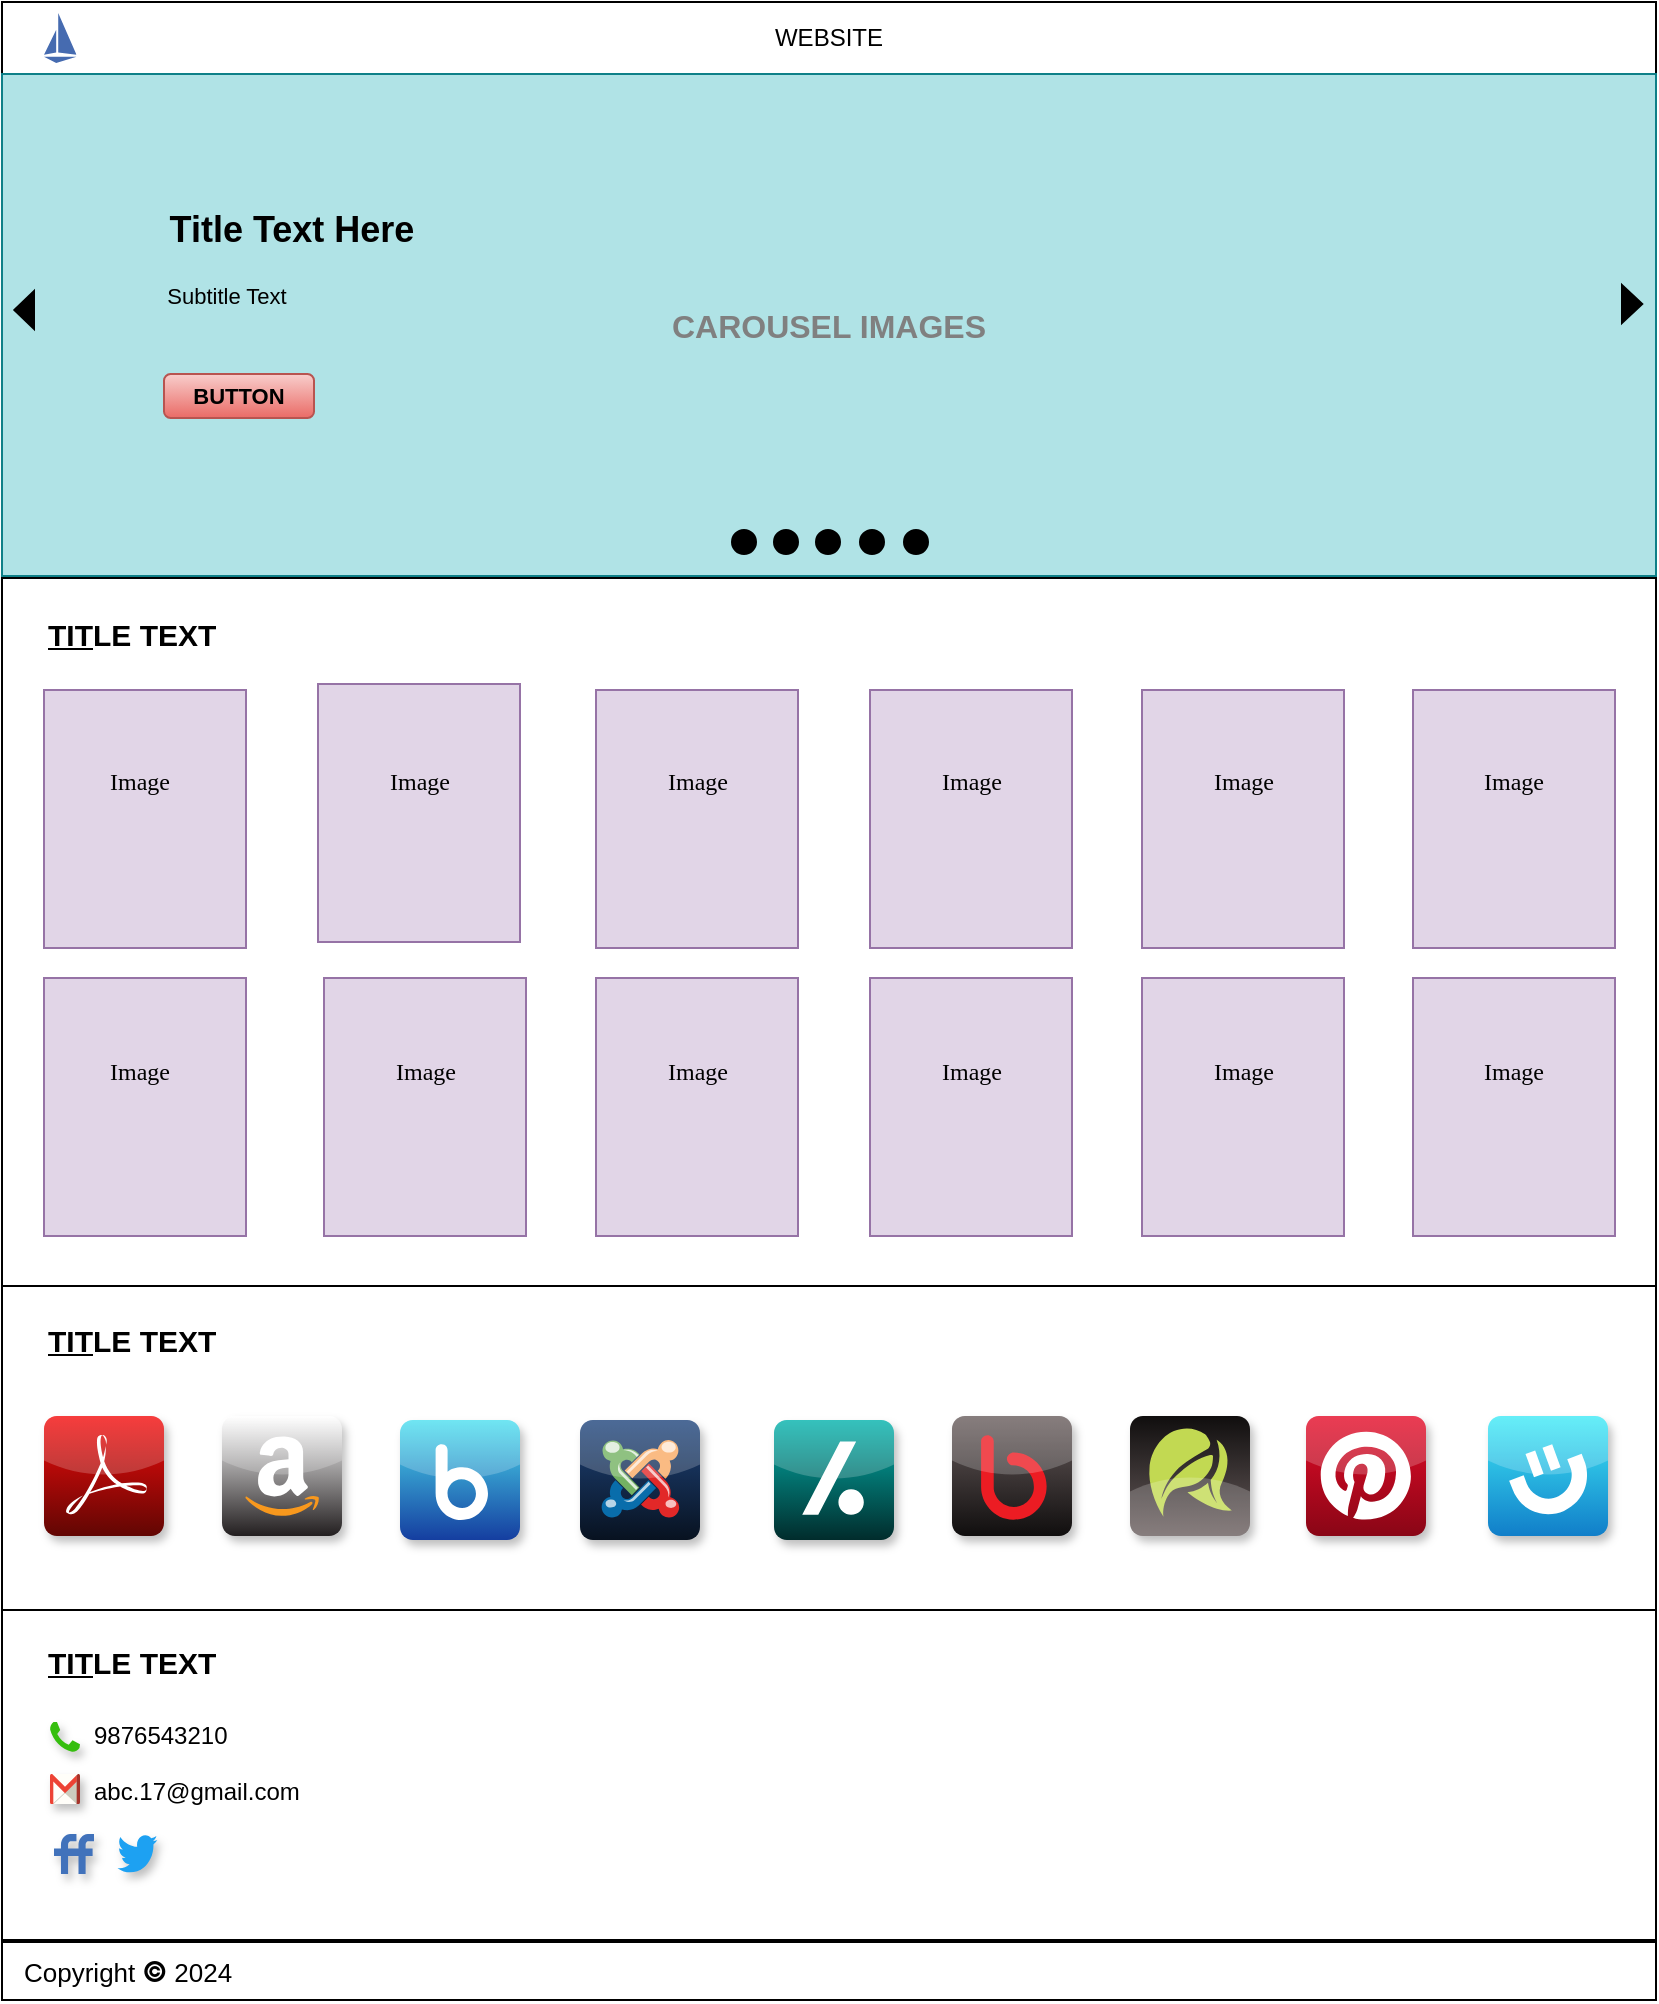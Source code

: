 <mxfile version="24.7.16">
  <diagram name="Page-1" id="u-TijtCvfhiPi-FsUIMJ">
    <mxGraphModel dx="958" dy="317" grid="0" gridSize="10" guides="1" tooltips="1" connect="1" arrows="1" fold="1" page="1" pageScale="1" pageWidth="827" pageHeight="1169" math="0" shadow="0">
      <root>
        <mxCell id="0" />
        <mxCell id="1" parent="0" />
        <mxCell id="cfiWxP6kujYvzcGbKNt3-1" value="WEBSITE" style="rounded=0;whiteSpace=wrap;html=1;movable=1;resizable=1;rotatable=1;deletable=1;editable=1;locked=0;connectable=1;" parent="1" vertex="1">
          <mxGeometry width="827" height="36" as="geometry" />
        </mxCell>
        <mxCell id="cfiWxP6kujYvzcGbKNt3-4" value="" style="shape=image;html=1;verticalAlign=top;verticalLabelPosition=bottom;labelBackgroundColor=#ffffff;imageAspect=0;aspect=fixed;image=https://cdn1.iconfinder.com/data/icons/100-basic-for-user-interface/32/78-user-128.png;" parent="1" vertex="1">
          <mxGeometry x="769" y="11" width="14" height="14" as="geometry" />
        </mxCell>
        <mxCell id="cfiWxP6kujYvzcGbKNt3-8" value="" style="shape=image;html=1;verticalAlign=top;verticalLabelPosition=bottom;labelBackgroundColor=#ffffff;imageAspect=0;aspect=fixed;image=https://cdn0.iconfinder.com/data/icons/business-collection-2027/60/cart-5-128.png" parent="1" vertex="1">
          <mxGeometry x="791" y="8.5" width="19" height="19" as="geometry" />
        </mxCell>
        <mxCell id="cfiWxP6kujYvzcGbKNt3-10" value="" style="shape=image;html=1;verticalAlign=top;verticalLabelPosition=bottom;labelBackgroundColor=#ffffff;imageAspect=0;aspect=fixed;image=https://cdn0.iconfinder.com/data/icons/payment-76/512/search-128.png" parent="1" vertex="1">
          <mxGeometry x="748" y="11" width="16" height="16" as="geometry" />
        </mxCell>
        <mxCell id="cfiWxP6kujYvzcGbKNt3-11" value="" style="editableCssRules=.*;html=1;shape=image;verticalLabelPosition=bottom;labelBackgroundColor=#ffffff;verticalAlign=top;aspect=fixed;imageAspect=0;image=data:image/svg+xml,PHN2ZyB4bWxucz0iaHR0cDovL3d3dy53My5vcmcvMjAwMC9zdmciIHhtbG5zOnY9Imh0dHBzOi8vdmVjdGEuaW8vbmFubyIgd2lkdGg9IjE2MCIgaGVpZ2h0PSIyNDAiIHZpZXdCb3g9IjAgMCAxNjAgMjQwIj4mI3hhOwk8c3R5bGUgdHlwZT0idGV4dC9jc3MiPiYjeGE7CS5zdDB7ZmlsbDojNDY2YmIwO30mI3hhOwk8L3N0eWxlPiYjeGE7CTxwYXRoIGNsYXNzPSJzdDAiIGQ9Ik02MCAyNDBMMCAyMTBoMTYwem0wLTE2MEwwIDIwMGw2MC0xMHpNNzAgMHYxOTBsOTAgMTB6Ii8+JiN4YTs8L3N2Zz4=;fontColor=default;" parent="1" vertex="1">
          <mxGeometry x="21" y="5.5" width="16.25" height="25" as="geometry" />
        </mxCell>
        <mxCell id="cfiWxP6kujYvzcGbKNt3-12" value="&lt;b&gt;&lt;font color=&quot;#808080&quot; style=&quot;font-size: 16px;&quot;&gt;CAROUSEL IMAGES&lt;/font&gt;&lt;/b&gt;" style="rounded=0;whiteSpace=wrap;html=1;glass=0;fillColor=#b0e3e6;strokeColor=#0e8088;" parent="1" vertex="1">
          <mxGeometry y="36" width="827" height="251" as="geometry" />
        </mxCell>
        <mxCell id="GHpfekgdThD2EtUDsVV2-3" value="&lt;b&gt;&lt;font style=&quot;font-size: 18px;&quot;&gt;Title Text Here&lt;/font&gt;&lt;/b&gt;" style="text;strokeColor=none;align=center;fillColor=none;html=1;verticalAlign=middle;whiteSpace=wrap;rounded=0;fontFamily=Helvetica;fontSize=12;fontColor=default;resizable=1;" vertex="1" parent="1">
          <mxGeometry x="72" y="96" width="146" height="36" as="geometry" />
        </mxCell>
        <mxCell id="GHpfekgdThD2EtUDsVV2-4" value="&lt;font style=&quot;font-size: 11px;&quot;&gt;Subtitle Text&lt;/font&gt;" style="text;strokeColor=none;align=center;fillColor=none;html=1;verticalAlign=middle;whiteSpace=wrap;rounded=0;fontFamily=Helvetica;fontSize=12;fontColor=default;resizable=1;" vertex="1" parent="1">
          <mxGeometry x="76" y="132" width="73" height="30" as="geometry" />
        </mxCell>
        <mxCell id="GHpfekgdThD2EtUDsVV2-5" value="&lt;b&gt;&lt;font style=&quot;font-size: 11px;&quot;&gt;BUTTON&lt;/font&gt;&lt;/b&gt;" style="rounded=1;whiteSpace=wrap;html=1;strokeColor=#b85450;align=center;verticalAlign=middle;fontFamily=Helvetica;fontSize=12;resizable=1;fillColor=#f8cecc;gradientColor=#ea6b66;" vertex="1" parent="1">
          <mxGeometry x="81" y="186" width="75" height="22" as="geometry" />
        </mxCell>
        <mxCell id="GHpfekgdThD2EtUDsVV2-6" value="" style="shape=mxgraph.arrows2.wedgeArrow;html=1;bendable=0;startWidth=9.474;fillColor=strokeColor;defaultFillColor=invert;defaultGradientColor=invert;rounded=0;fontFamily=Helvetica;fontSize=12;fontColor=default;resizable=1;entryX=0.908;entryY=0.438;entryDx=0;entryDy=0;entryPerimeter=0;" edge="1" parent="1">
          <mxGeometry width="100" height="100" relative="1" as="geometry">
            <mxPoint x="16" y="154" as="sourcePoint" />
            <mxPoint x="6.166" y="153.998" as="targetPoint" />
          </mxGeometry>
        </mxCell>
        <mxCell id="GHpfekgdThD2EtUDsVV2-8" value="" style="shape=mxgraph.arrows2.wedgeArrow;html=1;bendable=0;startWidth=9.474;fillColor=strokeColor;defaultFillColor=invert;defaultGradientColor=invert;rounded=0;fontFamily=Helvetica;fontSize=12;fontColor=default;resizable=1;" edge="1" parent="1">
          <mxGeometry width="100" height="100" relative="1" as="geometry">
            <mxPoint x="810" y="151" as="sourcePoint" />
            <mxPoint x="820.131" y="151" as="targetPoint" />
          </mxGeometry>
        </mxCell>
        <mxCell id="GHpfekgdThD2EtUDsVV2-9" value="" style="ellipse;whiteSpace=wrap;html=1;aspect=fixed;rounded=0;strokeColor=default;align=center;verticalAlign=middle;fontFamily=Helvetica;fontSize=12;fontColor=default;resizable=1;fillColor=#000000;" vertex="1" parent="1">
          <mxGeometry x="365" y="264" width="12" height="12" as="geometry" />
        </mxCell>
        <mxCell id="GHpfekgdThD2EtUDsVV2-10" value="" style="ellipse;whiteSpace=wrap;html=1;aspect=fixed;rounded=0;strokeColor=default;align=center;verticalAlign=middle;fontFamily=Helvetica;fontSize=12;fontColor=default;resizable=1;fillColor=#000000;" vertex="1" parent="1">
          <mxGeometry x="386" y="264" width="12" height="12" as="geometry" />
        </mxCell>
        <mxCell id="GHpfekgdThD2EtUDsVV2-11" value="" style="ellipse;whiteSpace=wrap;html=1;aspect=fixed;rounded=0;strokeColor=default;align=center;verticalAlign=middle;fontFamily=Helvetica;fontSize=12;fontColor=default;resizable=1;fillColor=#000000;" vertex="1" parent="1">
          <mxGeometry x="407" y="264" width="12" height="12" as="geometry" />
        </mxCell>
        <mxCell id="GHpfekgdThD2EtUDsVV2-12" value="" style="ellipse;whiteSpace=wrap;html=1;aspect=fixed;rounded=0;strokeColor=default;align=center;verticalAlign=middle;fontFamily=Helvetica;fontSize=12;fontColor=default;resizable=1;fillColor=#000000;" vertex="1" parent="1">
          <mxGeometry x="429" y="264" width="12" height="12" as="geometry" />
        </mxCell>
        <mxCell id="GHpfekgdThD2EtUDsVV2-13" value="" style="ellipse;whiteSpace=wrap;html=1;aspect=fixed;rounded=0;strokeColor=default;align=center;verticalAlign=middle;fontFamily=Helvetica;fontSize=12;fontColor=default;resizable=1;fillColor=#000000;" vertex="1" parent="1">
          <mxGeometry x="451" y="264" width="12" height="12" as="geometry" />
        </mxCell>
        <mxCell id="GHpfekgdThD2EtUDsVV2-16" value="" style="rounded=0;whiteSpace=wrap;html=1;strokeColor=default;align=center;verticalAlign=middle;fontFamily=Helvetica;fontSize=12;fontColor=default;resizable=1;fillColor=default;" vertex="1" parent="1">
          <mxGeometry y="288" width="827" height="354" as="geometry" />
        </mxCell>
        <mxCell id="GHpfekgdThD2EtUDsVV2-17" value="" style="rounded=0;whiteSpace=wrap;html=1;strokeColor=default;align=center;verticalAlign=middle;fontFamily=Helvetica;fontSize=12;fontColor=default;resizable=1;fillColor=default;" vertex="1" parent="1">
          <mxGeometry y="970" width="827" height="29" as="geometry" />
        </mxCell>
        <mxCell id="GHpfekgdThD2EtUDsVV2-18" value="" style="rounded=0;whiteSpace=wrap;html=1;strokeColor=default;align=center;verticalAlign=middle;fontFamily=Helvetica;fontSize=12;fontColor=default;resizable=1;fillColor=default;" vertex="1" parent="1">
          <mxGeometry y="804" width="827" height="165" as="geometry" />
        </mxCell>
        <mxCell id="GHpfekgdThD2EtUDsVV2-19" value="" style="rounded=0;whiteSpace=wrap;html=1;strokeColor=default;align=center;verticalAlign=middle;fontFamily=Helvetica;fontSize=12;fontColor=default;resizable=1;fillColor=default;" vertex="1" parent="1">
          <mxGeometry y="642" width="827" height="162" as="geometry" />
        </mxCell>
        <mxCell id="GHpfekgdThD2EtUDsVV2-33" value="" style="rounded=0;whiteSpace=wrap;html=1;strokeColor=#9673a6;align=center;verticalAlign=middle;fontFamily=Helvetica;fontSize=12;resizable=1;fillColor=#e1d5e7;" vertex="1" parent="1">
          <mxGeometry x="21" y="344" width="101" height="129" as="geometry" />
        </mxCell>
        <mxCell id="GHpfekgdThD2EtUDsVV2-34" value="" style="rounded=0;whiteSpace=wrap;html=1;strokeColor=#9673a6;align=center;verticalAlign=middle;fontFamily=Helvetica;fontSize=12;resizable=1;fillColor=#e1d5e7;" vertex="1" parent="1">
          <mxGeometry x="158" y="341" width="101" height="129" as="geometry" />
        </mxCell>
        <mxCell id="GHpfekgdThD2EtUDsVV2-35" value="" style="rounded=0;whiteSpace=wrap;html=1;strokeColor=#9673a6;align=center;verticalAlign=middle;fontFamily=Helvetica;fontSize=12;resizable=1;fillColor=#e1d5e7;" vertex="1" parent="1">
          <mxGeometry x="297" y="344" width="101" height="129" as="geometry" />
        </mxCell>
        <mxCell id="GHpfekgdThD2EtUDsVV2-36" value="" style="rounded=0;whiteSpace=wrap;html=1;strokeColor=#9673a6;align=center;verticalAlign=middle;fontFamily=Helvetica;fontSize=12;resizable=1;fillColor=#e1d5e7;" vertex="1" parent="1">
          <mxGeometry x="434" y="344" width="101" height="129" as="geometry" />
        </mxCell>
        <mxCell id="GHpfekgdThD2EtUDsVV2-37" value="" style="rounded=0;whiteSpace=wrap;html=1;strokeColor=#9673a6;align=center;verticalAlign=middle;fontFamily=Helvetica;fontSize=12;resizable=1;fillColor=#e1d5e7;" vertex="1" parent="1">
          <mxGeometry x="570" y="344" width="101" height="129" as="geometry" />
        </mxCell>
        <mxCell id="GHpfekgdThD2EtUDsVV2-38" value="" style="rounded=0;whiteSpace=wrap;html=1;strokeColor=#9673a6;align=center;verticalAlign=middle;fontFamily=Helvetica;fontSize=12;resizable=1;fillColor=#e1d5e7;" vertex="1" parent="1">
          <mxGeometry x="705.5" y="344" width="101" height="129" as="geometry" />
        </mxCell>
        <mxCell id="GHpfekgdThD2EtUDsVV2-39" value="" style="rounded=0;whiteSpace=wrap;html=1;strokeColor=#9673a6;align=center;verticalAlign=middle;fontFamily=Helvetica;fontSize=12;resizable=1;fillColor=#e1d5e7;" vertex="1" parent="1">
          <mxGeometry x="21" y="488" width="101" height="129" as="geometry" />
        </mxCell>
        <mxCell id="GHpfekgdThD2EtUDsVV2-40" value="&lt;b&gt;&lt;font style=&quot;font-size: 15px;&quot;&gt;&lt;u&gt;TIT&lt;/u&gt;LE TEXT&lt;/font&gt;&lt;/b&gt;" style="text;strokeColor=none;align=left;fillColor=none;html=1;verticalAlign=middle;whiteSpace=wrap;rounded=0;fontFamily=Helvetica;fontSize=12;fontColor=default;resizable=1;" vertex="1" parent="1">
          <mxGeometry x="21" y="301" width="115" height="30" as="geometry" />
        </mxCell>
        <mxCell id="GHpfekgdThD2EtUDsVV2-41" value="&lt;b&gt;&lt;font style=&quot;font-size: 15px;&quot;&gt;&lt;u&gt;TIT&lt;/u&gt;LE TEXT&lt;/font&gt;&lt;/b&gt;" style="text;strokeColor=none;align=left;fillColor=none;html=1;verticalAlign=middle;whiteSpace=wrap;rounded=0;fontFamily=Helvetica;fontSize=12;fontColor=default;resizable=1;" vertex="1" parent="1">
          <mxGeometry x="21" y="654" width="115" height="30" as="geometry" />
        </mxCell>
        <mxCell id="GHpfekgdThD2EtUDsVV2-42" value="" style="dashed=0;outlineConnect=0;html=1;align=center;labelPosition=center;verticalLabelPosition=bottom;verticalAlign=top;shape=mxgraph.webicons.adobe_pdf;fillColor=#F40C0C;gradientColor=#610603;rounded=0;strokeColor=default;fontFamily=Helvetica;fontSize=12;fontColor=default;resizable=1;shadow=1;" vertex="1" parent="1">
          <mxGeometry x="21" y="707" width="60" height="60" as="geometry" />
        </mxCell>
        <mxCell id="GHpfekgdThD2EtUDsVV2-43" value="" style="dashed=0;outlineConnect=0;html=1;align=center;labelPosition=center;verticalLabelPosition=bottom;verticalAlign=top;shape=mxgraph.webicons.amazon_2;gradientColor=#231F20;rounded=0;strokeColor=default;fontFamily=Helvetica;fontSize=12;fontColor=default;resizable=1;shadow=1;" vertex="1" parent="1">
          <mxGeometry x="110" y="707" width="60" height="60" as="geometry" />
        </mxCell>
        <mxCell id="GHpfekgdThD2EtUDsVV2-44" value="" style="dashed=0;outlineConnect=0;html=1;align=center;labelPosition=center;verticalLabelPosition=bottom;verticalAlign=top;shape=mxgraph.webicons.box;fillColor=#4CDFEF;gradientColor=#153EA0;rounded=0;strokeColor=default;fontFamily=Helvetica;fontSize=12;fontColor=default;resizable=1;shadow=1;" vertex="1" parent="1">
          <mxGeometry x="199" y="709" width="60" height="60" as="geometry" />
        </mxCell>
        <mxCell id="GHpfekgdThD2EtUDsVV2-45" value="" style="dashed=0;outlineConnect=0;html=1;align=center;labelPosition=center;verticalLabelPosition=bottom;verticalAlign=top;shape=mxgraph.webicons.joomla;fillColor=#1F457D;gradientColor=#081220;rounded=0;strokeColor=default;fontFamily=Helvetica;fontSize=12;fontColor=default;resizable=1;shadow=1;" vertex="1" parent="1">
          <mxGeometry x="289" y="709" width="60" height="60" as="geometry" />
        </mxCell>
        <mxCell id="GHpfekgdThD2EtUDsVV2-46" value="" style="dashed=0;outlineConnect=0;html=1;align=center;labelPosition=center;verticalLabelPosition=bottom;verticalAlign=top;shape=mxgraph.webicons.slashdot;fillColor=#03B2AC;gradientColor=#012C2C;rounded=0;strokeColor=default;fontFamily=Helvetica;fontSize=12;fontColor=default;resizable=1;shadow=1;" vertex="1" parent="1">
          <mxGeometry x="386" y="709" width="60" height="60" as="geometry" />
        </mxCell>
        <mxCell id="GHpfekgdThD2EtUDsVV2-47" value="" style="dashed=0;outlineConnect=0;html=1;align=center;labelPosition=center;verticalLabelPosition=bottom;verticalAlign=top;shape=mxgraph.webicons.bebo;fillColor=#695D5D;gradientColor=#100E0E;rounded=0;strokeColor=default;fontFamily=Helvetica;fontSize=12;fontColor=default;resizable=1;shadow=1;" vertex="1" parent="1">
          <mxGeometry x="475" y="707" width="60" height="60" as="geometry" />
        </mxCell>
        <mxCell id="GHpfekgdThD2EtUDsVV2-48" value="" style="dashed=0;outlineConnect=0;html=1;align=center;labelPosition=center;verticalLabelPosition=bottom;verticalAlign=top;shape=mxgraph.webicons.freshbump;fillColor=#695D5D;gradientColor=#100E0E;rounded=0;strokeColor=default;fontFamily=Helvetica;fontSize=12;fontColor=default;resizable=1;direction=west;shadow=1;" vertex="1" parent="1">
          <mxGeometry x="564" y="707" width="60" height="60" as="geometry" />
        </mxCell>
        <mxCell id="GHpfekgdThD2EtUDsVV2-49" value="" style="dashed=0;outlineConnect=0;html=1;align=center;labelPosition=center;verticalLabelPosition=bottom;verticalAlign=top;shape=mxgraph.webicons.pinterest;fillColor=#E50B28;gradientColor=#890616;rounded=0;strokeColor=default;fontFamily=Helvetica;fontSize=12;fontColor=default;resizable=1;shadow=1;" vertex="1" parent="1">
          <mxGeometry x="652" y="707" width="60" height="60" as="geometry" />
        </mxCell>
        <mxCell id="GHpfekgdThD2EtUDsVV2-51" value="" style="dashed=0;outlineConnect=0;html=1;align=center;labelPosition=center;verticalLabelPosition=bottom;verticalAlign=top;shape=mxgraph.webicons.sonico;fillColor=#3FEAF6;gradientColor=#117EC9;rounded=0;strokeColor=default;fontFamily=Helvetica;fontSize=12;fontColor=default;resizable=1;shadow=1;" vertex="1" parent="1">
          <mxGeometry x="743" y="707" width="60" height="60" as="geometry" />
        </mxCell>
        <mxCell id="GHpfekgdThD2EtUDsVV2-52" value="" style="rounded=0;whiteSpace=wrap;html=1;strokeColor=#9673a6;align=center;verticalAlign=middle;fontFamily=Helvetica;fontSize=12;resizable=1;fillColor=#e1d5e7;" vertex="1" parent="1">
          <mxGeometry x="161" y="488" width="101" height="129" as="geometry" />
        </mxCell>
        <mxCell id="GHpfekgdThD2EtUDsVV2-53" value="" style="rounded=0;whiteSpace=wrap;html=1;strokeColor=#9673a6;align=center;verticalAlign=middle;fontFamily=Helvetica;fontSize=12;resizable=1;fillColor=#e1d5e7;" vertex="1" parent="1">
          <mxGeometry x="297" y="488" width="101" height="129" as="geometry" />
        </mxCell>
        <mxCell id="GHpfekgdThD2EtUDsVV2-54" value="" style="rounded=0;whiteSpace=wrap;html=1;strokeColor=#9673a6;align=center;verticalAlign=middle;fontFamily=Helvetica;fontSize=12;resizable=1;fillColor=#e1d5e7;" vertex="1" parent="1">
          <mxGeometry x="434" y="488" width="101" height="129" as="geometry" />
        </mxCell>
        <mxCell id="GHpfekgdThD2EtUDsVV2-55" value="" style="rounded=0;whiteSpace=wrap;html=1;strokeColor=#9673a6;align=center;verticalAlign=middle;fontFamily=Helvetica;fontSize=12;resizable=1;fillColor=#e1d5e7;" vertex="1" parent="1">
          <mxGeometry x="570" y="488" width="101" height="129" as="geometry" />
        </mxCell>
        <mxCell id="GHpfekgdThD2EtUDsVV2-56" value="" style="rounded=0;whiteSpace=wrap;html=1;strokeColor=#9673a6;align=center;verticalAlign=middle;fontFamily=Helvetica;fontSize=12;resizable=1;fillColor=#e1d5e7;" vertex="1" parent="1">
          <mxGeometry x="705.5" y="488" width="101" height="129" as="geometry" />
        </mxCell>
        <mxCell id="GHpfekgdThD2EtUDsVV2-57" value="&lt;font face=&quot;Lucida Console&quot;&gt;Image&lt;/font&gt;" style="text;strokeColor=none;align=center;fillColor=none;html=1;verticalAlign=middle;whiteSpace=wrap;rounded=0;fontFamily=Helvetica;fontSize=12;fontColor=default;resizable=1;" vertex="1" parent="1">
          <mxGeometry x="44" y="375" width="50" height="30" as="geometry" />
        </mxCell>
        <mxCell id="GHpfekgdThD2EtUDsVV2-58" value="&lt;font face=&quot;Lucida Console&quot;&gt;Image&lt;/font&gt;" style="text;strokeColor=none;align=center;fillColor=none;html=1;verticalAlign=middle;whiteSpace=wrap;rounded=0;fontFamily=Helvetica;fontSize=12;fontColor=default;resizable=1;" vertex="1" parent="1">
          <mxGeometry x="183.5" y="375" width="50" height="30" as="geometry" />
        </mxCell>
        <mxCell id="GHpfekgdThD2EtUDsVV2-59" value="&lt;font face=&quot;Lucida Console&quot;&gt;Image&lt;/font&gt;" style="text;strokeColor=none;align=center;fillColor=none;html=1;verticalAlign=middle;whiteSpace=wrap;rounded=0;fontFamily=Helvetica;fontSize=12;fontColor=default;resizable=1;" vertex="1" parent="1">
          <mxGeometry x="322.5" y="375" width="50" height="30" as="geometry" />
        </mxCell>
        <mxCell id="GHpfekgdThD2EtUDsVV2-60" value="&lt;font face=&quot;Lucida Console&quot;&gt;Image&lt;/font&gt;" style="text;strokeColor=none;align=center;fillColor=none;html=1;verticalAlign=middle;whiteSpace=wrap;rounded=0;fontFamily=Helvetica;fontSize=12;fontColor=default;resizable=1;" vertex="1" parent="1">
          <mxGeometry x="459.5" y="375" width="50" height="30" as="geometry" />
        </mxCell>
        <mxCell id="GHpfekgdThD2EtUDsVV2-61" value="&lt;font face=&quot;Lucida Console&quot;&gt;Image&lt;/font&gt;" style="text;strokeColor=none;align=center;fillColor=none;html=1;verticalAlign=middle;whiteSpace=wrap;rounded=0;fontFamily=Helvetica;fontSize=12;fontColor=default;resizable=1;" vertex="1" parent="1">
          <mxGeometry x="595.5" y="375" width="50" height="30" as="geometry" />
        </mxCell>
        <mxCell id="GHpfekgdThD2EtUDsVV2-62" value="&lt;font face=&quot;Lucida Console&quot;&gt;Image&lt;/font&gt;" style="text;strokeColor=none;align=center;fillColor=none;html=1;verticalAlign=middle;whiteSpace=wrap;rounded=0;fontFamily=Helvetica;fontSize=12;fontColor=default;resizable=1;" vertex="1" parent="1">
          <mxGeometry x="731" y="375" width="50" height="30" as="geometry" />
        </mxCell>
        <mxCell id="GHpfekgdThD2EtUDsVV2-63" value="&lt;font face=&quot;Lucida Console&quot;&gt;Image&lt;/font&gt;" style="text;strokeColor=none;align=center;fillColor=none;html=1;verticalAlign=middle;whiteSpace=wrap;rounded=0;fontFamily=Helvetica;fontSize=12;fontColor=default;resizable=1;" vertex="1" parent="1">
          <mxGeometry x="44" y="520" width="50" height="30" as="geometry" />
        </mxCell>
        <mxCell id="GHpfekgdThD2EtUDsVV2-64" value="&lt;font face=&quot;Lucida Console&quot;&gt;Image&lt;/font&gt;" style="text;strokeColor=none;align=center;fillColor=none;html=1;verticalAlign=middle;whiteSpace=wrap;rounded=0;fontFamily=Helvetica;fontSize=12;fontColor=default;resizable=1;" vertex="1" parent="1">
          <mxGeometry x="186.5" y="520" width="50" height="30" as="geometry" />
        </mxCell>
        <mxCell id="GHpfekgdThD2EtUDsVV2-65" value="&lt;font face=&quot;Lucida Console&quot;&gt;Image&lt;/font&gt;" style="text;strokeColor=none;align=center;fillColor=none;html=1;verticalAlign=middle;whiteSpace=wrap;rounded=0;fontFamily=Helvetica;fontSize=12;fontColor=default;resizable=1;" vertex="1" parent="1">
          <mxGeometry x="322.5" y="520" width="50" height="30" as="geometry" />
        </mxCell>
        <mxCell id="GHpfekgdThD2EtUDsVV2-66" value="&lt;font face=&quot;Lucida Console&quot;&gt;Image&lt;/font&gt;" style="text;strokeColor=none;align=center;fillColor=none;html=1;verticalAlign=middle;whiteSpace=wrap;rounded=0;fontFamily=Helvetica;fontSize=12;fontColor=default;resizable=1;" vertex="1" parent="1">
          <mxGeometry x="459.5" y="520" width="50" height="30" as="geometry" />
        </mxCell>
        <mxCell id="GHpfekgdThD2EtUDsVV2-67" value="&lt;font face=&quot;Lucida Console&quot;&gt;Image&lt;/font&gt;" style="text;strokeColor=none;align=center;fillColor=none;html=1;verticalAlign=middle;whiteSpace=wrap;rounded=0;fontFamily=Helvetica;fontSize=12;fontColor=default;resizable=1;" vertex="1" parent="1">
          <mxGeometry x="595.5" y="520" width="50" height="30" as="geometry" />
        </mxCell>
        <mxCell id="GHpfekgdThD2EtUDsVV2-68" value="&lt;font face=&quot;Lucida Console&quot;&gt;Image&lt;/font&gt;" style="text;strokeColor=none;align=center;fillColor=none;html=1;verticalAlign=middle;whiteSpace=wrap;rounded=0;fontFamily=Helvetica;fontSize=12;fontColor=default;resizable=1;" vertex="1" parent="1">
          <mxGeometry x="731" y="520" width="50" height="30" as="geometry" />
        </mxCell>
        <mxCell id="GHpfekgdThD2EtUDsVV2-69" value="&lt;b&gt;&lt;font style=&quot;font-size: 15px;&quot;&gt;&lt;u&gt;TIT&lt;/u&gt;LE TEXT&lt;/font&gt;&lt;/b&gt;" style="text;strokeColor=none;align=left;fillColor=none;html=1;verticalAlign=middle;whiteSpace=wrap;rounded=0;fontFamily=Helvetica;fontSize=12;fontColor=default;resizable=1;" vertex="1" parent="1">
          <mxGeometry x="21" y="815" width="115" height="30" as="geometry" />
        </mxCell>
        <mxCell id="GHpfekgdThD2EtUDsVV2-70" value="" style="dashed=0;outlineConnect=0;html=1;align=center;labelPosition=center;verticalLabelPosition=bottom;verticalAlign=top;shape=mxgraph.weblogos.phone;fillColor=#36BE0F;strokeColor=none;rounded=0;fontFamily=Helvetica;fontSize=12;fontColor=default;resizable=1;shadow=1;" vertex="1" parent="1">
          <mxGeometry x="24" y="860" width="15" height="15" as="geometry" />
        </mxCell>
        <mxCell id="GHpfekgdThD2EtUDsVV2-71" value="9876543210" style="text;strokeColor=none;align=left;fillColor=none;html=1;verticalAlign=middle;whiteSpace=wrap;rounded=0;fontFamily=Helvetica;fontSize=12;fontColor=default;resizable=1;" vertex="1" parent="1">
          <mxGeometry x="44" y="857.25" width="105" height="18.5" as="geometry" />
        </mxCell>
        <mxCell id="GHpfekgdThD2EtUDsVV2-72" value="" style="dashed=0;outlineConnect=0;html=1;align=center;labelPosition=center;verticalLabelPosition=bottom;verticalAlign=top;shape=mxgraph.weblogos.gmail;rounded=0;strokeColor=default;fontFamily=Helvetica;fontSize=12;fontColor=default;resizable=1;fillColor=default;shadow=1;" vertex="1" parent="1">
          <mxGeometry x="24" y="886" width="15" height="15" as="geometry" />
        </mxCell>
        <mxCell id="GHpfekgdThD2EtUDsVV2-75" value="abc.17@gmail.com" style="text;strokeColor=none;align=left;fillColor=none;html=1;verticalAlign=middle;whiteSpace=wrap;rounded=0;fontFamily=Helvetica;fontSize=12;fontColor=default;resizable=1;" vertex="1" parent="1">
          <mxGeometry x="44" y="886" width="115" height="18.5" as="geometry" />
        </mxCell>
        <mxCell id="GHpfekgdThD2EtUDsVV2-77" value="" style="dashed=0;outlineConnect=0;html=1;align=center;labelPosition=center;verticalLabelPosition=bottom;verticalAlign=top;shape=mxgraph.weblogos.twitter;fillColor=#1DA1F2;strokeColor=none;rounded=0;fontFamily=Helvetica;fontSize=12;fontColor=default;resizable=1;gradientColor=none;shadow=1;" vertex="1" parent="1">
          <mxGeometry x="57.75" y="916" width="20" height="20" as="geometry" />
        </mxCell>
        <mxCell id="GHpfekgdThD2EtUDsVV2-78" value="" style="dashed=0;outlineConnect=0;html=1;align=center;labelPosition=center;verticalLabelPosition=bottom;verticalAlign=top;shape=mxgraph.weblogos.friendfeed;fillColor=#4172BB;rounded=0;strokeColor=default;fontFamily=Helvetica;fontSize=12;fontColor=default;resizable=1;shadow=1;" vertex="1" parent="1">
          <mxGeometry x="26" y="916" width="20" height="20" as="geometry" />
        </mxCell>
        <mxCell id="GHpfekgdThD2EtUDsVV2-79" value="&lt;font style=&quot;font-size: 13px;&quot;&gt;Copyright&lt;/font&gt;&lt;font style=&quot;&quot;&gt;&amp;nbsp;&lt;/font&gt;&lt;span style=&quot;font-weight: 700; font-family: HelveticaNeue-Light, -apple-system, AppleSDGothicNeo-Regular, &amp;quot;lucida grande&amp;quot;, tahoma, verdana, arial, sans-serif, &amp;quot;Segoe UI Emoji&amp;quot;, &amp;quot;Segoe UI Symbol&amp;quot;, &amp;quot;Noto Color Emoji&amp;quot;, NotoColorEmoji, EmojiSymbols, Symbola, Noto, &amp;quot;Android Emoji&amp;quot;, AndroidEmoji, &amp;quot;Arial Unicode MS&amp;quot;, &amp;quot;Zapf Dingbats&amp;quot;, AppleColorEmoji, &amp;quot;Apple Color Emoji&amp;quot;; text-align: justify; background-color: rgb(255, 255, 255);&quot;&gt;&lt;font style=&quot;font-size: 14px;&quot;&gt;©&lt;/font&gt;&lt;/span&gt;&amp;nbsp;&lt;font style=&quot;font-size: 13px;&quot;&gt;2024&lt;/font&gt;" style="text;strokeColor=none;align=left;fillColor=none;html=1;verticalAlign=middle;whiteSpace=wrap;rounded=0;fontFamily=Helvetica;fontSize=12;fontColor=default;resizable=1;" vertex="1" parent="1">
          <mxGeometry x="9" y="970" width="193" height="30" as="geometry" />
        </mxCell>
      </root>
    </mxGraphModel>
  </diagram>
</mxfile>
